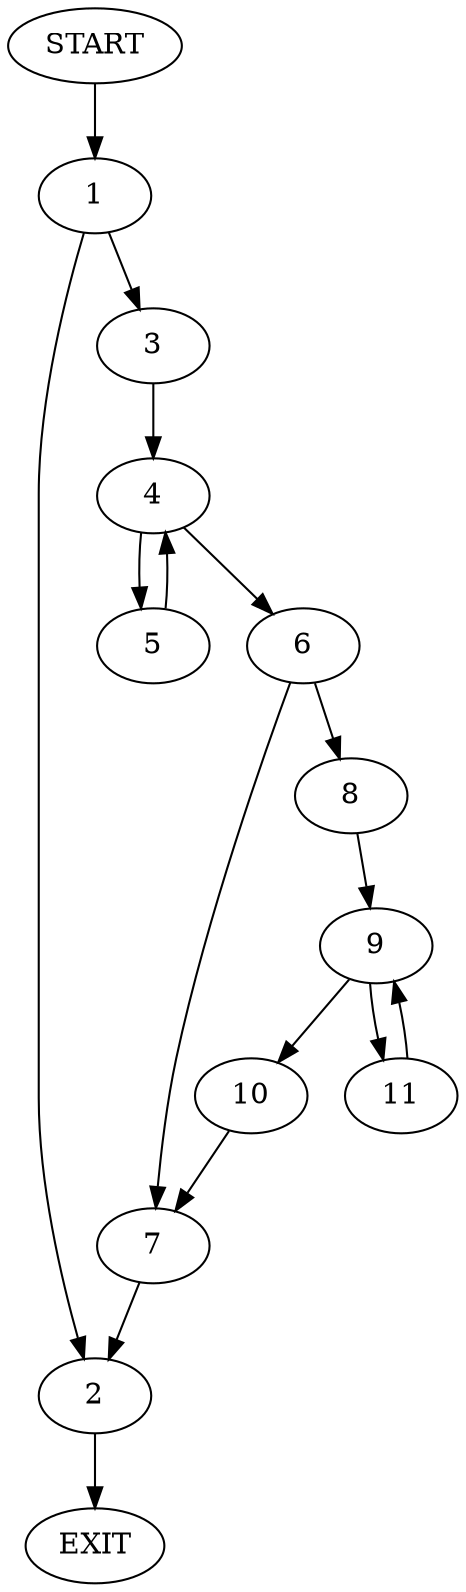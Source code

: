 digraph {
0 [label="START"]
12 [label="EXIT"]
0 -> 1
1 -> 2
1 -> 3
3 -> 4
2 -> 12
4 -> 5
4 -> 6
5 -> 4
6 -> 7
6 -> 8
7 -> 2
8 -> 9
9 -> 10
9 -> 11
10 -> 7
11 -> 9
}
